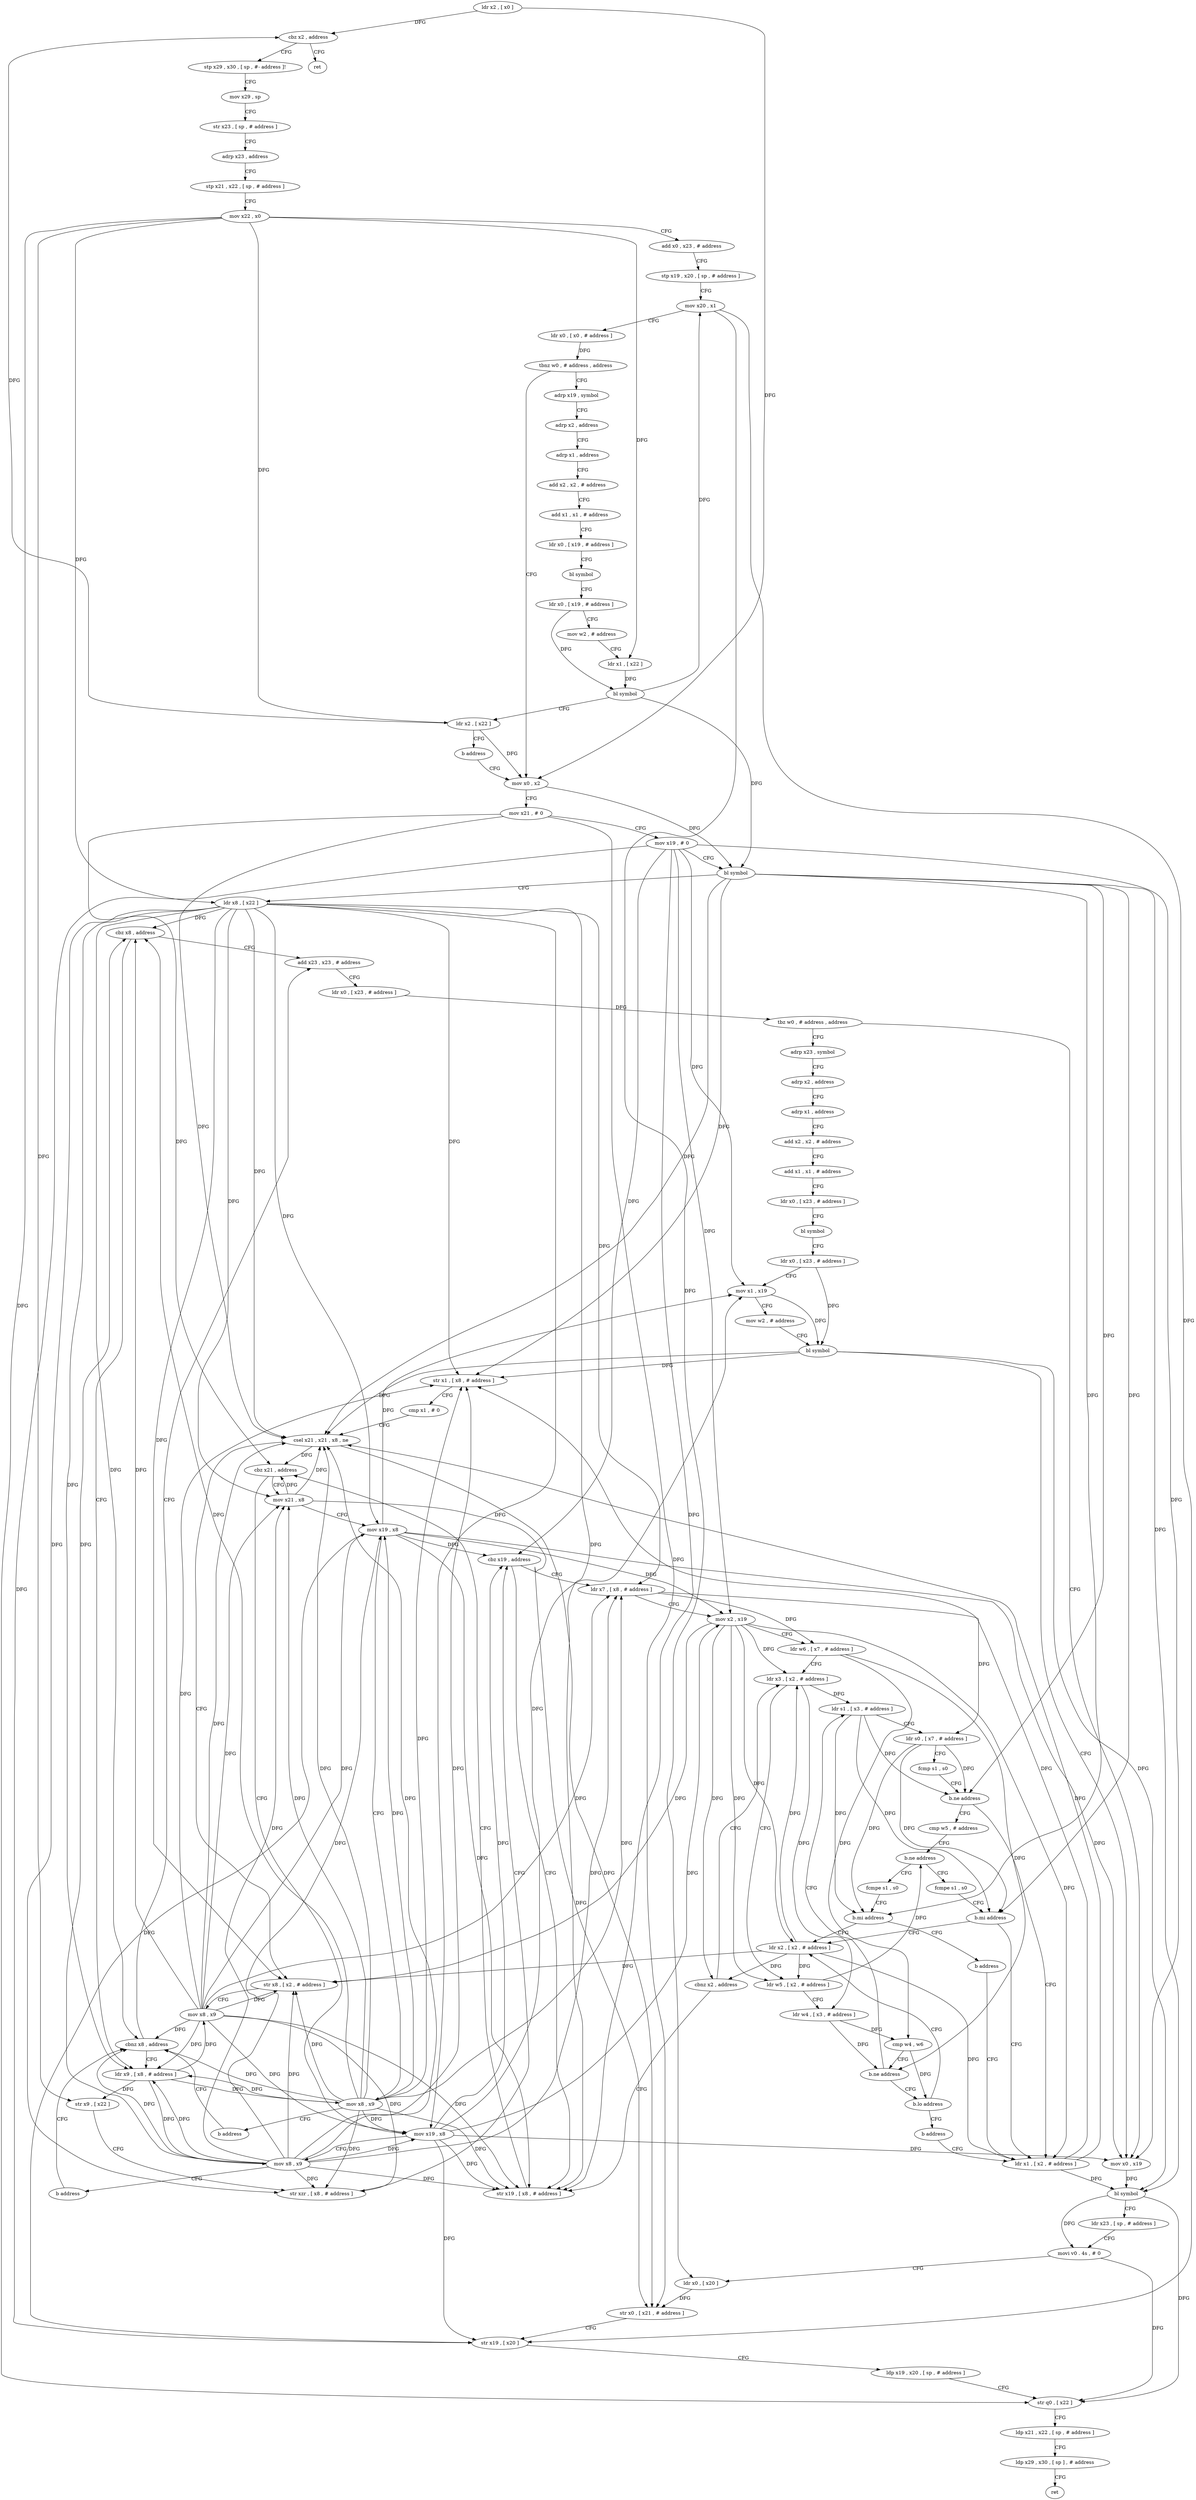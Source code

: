 digraph "func" {
"4233144" [label = "ldr x2 , [ x0 ]" ]
"4233148" [label = "cbz x2 , address" ]
"4233552" [label = "ret" ]
"4233152" [label = "stp x29 , x30 , [ sp , #- address ]!" ]
"4233156" [label = "mov x29 , sp" ]
"4233160" [label = "str x23 , [ sp , # address ]" ]
"4233164" [label = "adrp x23 , address" ]
"4233168" [label = "stp x21 , x22 , [ sp , # address ]" ]
"4233172" [label = "mov x22 , x0" ]
"4233176" [label = "add x0 , x23 , # address" ]
"4233180" [label = "stp x19 , x20 , [ sp , # address ]" ]
"4233184" [label = "mov x20 , x1" ]
"4233188" [label = "ldr x0 , [ x0 , # address ]" ]
"4233192" [label = "tbnz w0 , # address , address" ]
"4233484" [label = "adrp x19 , symbol" ]
"4233196" [label = "mov x0 , x2" ]
"4233488" [label = "adrp x2 , address" ]
"4233492" [label = "adrp x1 , address" ]
"4233496" [label = "add x2 , x2 , # address" ]
"4233500" [label = "add x1 , x1 , # address" ]
"4233504" [label = "ldr x0 , [ x19 , # address ]" ]
"4233508" [label = "bl symbol" ]
"4233512" [label = "ldr x0 , [ x19 , # address ]" ]
"4233516" [label = "mov w2 , # address" ]
"4233520" [label = "ldr x1 , [ x22 ]" ]
"4233524" [label = "bl symbol" ]
"4233528" [label = "ldr x2 , [ x22 ]" ]
"4233532" [label = "b address" ]
"4233200" [label = "mov x21 , # 0" ]
"4233204" [label = "mov x19 , # 0" ]
"4233208" [label = "bl symbol" ]
"4233212" [label = "ldr x8 , [ x22 ]" ]
"4233216" [label = "cbz x8 , address" ]
"4233312" [label = "add x23 , x23 , # address" ]
"4233220" [label = "ldr x9 , [ x8 , # address ]" ]
"4233316" [label = "ldr x0 , [ x23 , # address ]" ]
"4233320" [label = "tbz w0 , # address , address" ]
"4233368" [label = "mov x0 , x19" ]
"4233324" [label = "adrp x23 , symbol" ]
"4233224" [label = "str x9 , [ x22 ]" ]
"4233228" [label = "str xzr , [ x8 , # address ]" ]
"4233232" [label = "cbz x19 , address" ]
"4233440" [label = "str x19 , [ x8 , # address ]" ]
"4233236" [label = "ldr x7 , [ x8 , # address ]" ]
"4233372" [label = "bl symbol" ]
"4233376" [label = "ldr x23 , [ sp , # address ]" ]
"4233380" [label = "movi v0 . 4s , # 0" ]
"4233384" [label = "ldr x0 , [ x20 ]" ]
"4233388" [label = "str x0 , [ x21 , # address ]" ]
"4233392" [label = "str x19 , [ x20 ]" ]
"4233396" [label = "ldp x19 , x20 , [ sp , # address ]" ]
"4233400" [label = "str q0 , [ x22 ]" ]
"4233404" [label = "ldp x21 , x22 , [ sp , # address ]" ]
"4233408" [label = "ldp x29 , x30 , [ sp ] , # address" ]
"4233412" [label = "ret" ]
"4233328" [label = "adrp x2 , address" ]
"4233332" [label = "adrp x1 , address" ]
"4233336" [label = "add x2 , x2 , # address" ]
"4233340" [label = "add x1 , x1 , # address" ]
"4233344" [label = "ldr x0 , [ x23 , # address ]" ]
"4233348" [label = "bl symbol" ]
"4233352" [label = "ldr x0 , [ x23 , # address ]" ]
"4233356" [label = "mov x1 , x19" ]
"4233360" [label = "mov w2 , # address" ]
"4233364" [label = "bl symbol" ]
"4233444" [label = "cbz x21 , address" ]
"4233536" [label = "mov x21 , x8" ]
"4233448" [label = "mov x19 , x8" ]
"4233240" [label = "mov x2 , x19" ]
"4233244" [label = "ldr w6 , [ x7 , # address ]" ]
"4233248" [label = "ldr x3 , [ x2 , # address ]" ]
"4233540" [label = "mov x19 , x8" ]
"4233544" [label = "mov x8 , x9" ]
"4233548" [label = "b address" ]
"4233308" [label = "cbnz x8 , address" ]
"4233452" [label = "mov x8 , x9" ]
"4233456" [label = "b address" ]
"4233464" [label = "b.lo address" ]
"4233432" [label = "ldr x2 , [ x2 , # address ]" ]
"4233468" [label = "b address" ]
"4233268" [label = "ldr s1 , [ x3 , # address ]" ]
"4233272" [label = "ldr s0 , [ x7 , # address ]" ]
"4233276" [label = "fcmp s1 , s0" ]
"4233280" [label = "b.ne address" ]
"4233416" [label = "cmp w5 , # address" ]
"4233284" [label = "ldr x1 , [ x2 , # address ]" ]
"4233436" [label = "cbnz x2 , address" ]
"4233420" [label = "b.ne address" ]
"4233472" [label = "fcmpe s1 , s0" ]
"4233424" [label = "fcmpe s1 , s0" ]
"4233288" [label = "str x1 , [ x8 , # address ]" ]
"4233292" [label = "cmp x1 , # 0" ]
"4233296" [label = "csel x21 , x21 , x8 , ne" ]
"4233300" [label = "str x8 , [ x2 , # address ]" ]
"4233304" [label = "mov x8 , x9" ]
"4233252" [label = "ldr w5 , [ x2 , # address ]" ]
"4233256" [label = "ldr w4 , [ x3 , # address ]" ]
"4233260" [label = "cmp w4 , w6" ]
"4233264" [label = "b.ne address" ]
"4233476" [label = "b.mi address" ]
"4233480" [label = "b address" ]
"4233428" [label = "b.mi address" ]
"4233144" -> "4233148" [ label = "DFG" ]
"4233144" -> "4233196" [ label = "DFG" ]
"4233148" -> "4233552" [ label = "CFG" ]
"4233148" -> "4233152" [ label = "CFG" ]
"4233152" -> "4233156" [ label = "CFG" ]
"4233156" -> "4233160" [ label = "CFG" ]
"4233160" -> "4233164" [ label = "CFG" ]
"4233164" -> "4233168" [ label = "CFG" ]
"4233168" -> "4233172" [ label = "CFG" ]
"4233172" -> "4233176" [ label = "CFG" ]
"4233172" -> "4233520" [ label = "DFG" ]
"4233172" -> "4233528" [ label = "DFG" ]
"4233172" -> "4233212" [ label = "DFG" ]
"4233172" -> "4233224" [ label = "DFG" ]
"4233172" -> "4233400" [ label = "DFG" ]
"4233176" -> "4233180" [ label = "CFG" ]
"4233180" -> "4233184" [ label = "CFG" ]
"4233184" -> "4233188" [ label = "CFG" ]
"4233184" -> "4233384" [ label = "DFG" ]
"4233184" -> "4233392" [ label = "DFG" ]
"4233188" -> "4233192" [ label = "DFG" ]
"4233192" -> "4233484" [ label = "CFG" ]
"4233192" -> "4233196" [ label = "CFG" ]
"4233484" -> "4233488" [ label = "CFG" ]
"4233196" -> "4233200" [ label = "CFG" ]
"4233196" -> "4233208" [ label = "DFG" ]
"4233488" -> "4233492" [ label = "CFG" ]
"4233492" -> "4233496" [ label = "CFG" ]
"4233496" -> "4233500" [ label = "CFG" ]
"4233500" -> "4233504" [ label = "CFG" ]
"4233504" -> "4233508" [ label = "CFG" ]
"4233508" -> "4233512" [ label = "CFG" ]
"4233512" -> "4233516" [ label = "CFG" ]
"4233512" -> "4233524" [ label = "DFG" ]
"4233516" -> "4233520" [ label = "CFG" ]
"4233520" -> "4233524" [ label = "DFG" ]
"4233524" -> "4233528" [ label = "CFG" ]
"4233524" -> "4233184" [ label = "DFG" ]
"4233524" -> "4233208" [ label = "DFG" ]
"4233528" -> "4233532" [ label = "CFG" ]
"4233528" -> "4233148" [ label = "DFG" ]
"4233528" -> "4233196" [ label = "DFG" ]
"4233532" -> "4233196" [ label = "CFG" ]
"4233200" -> "4233204" [ label = "CFG" ]
"4233200" -> "4233388" [ label = "DFG" ]
"4233200" -> "4233444" [ label = "DFG" ]
"4233200" -> "4233296" [ label = "DFG" ]
"4233204" -> "4233208" [ label = "CFG" ]
"4233204" -> "4233232" [ label = "DFG" ]
"4233204" -> "4233368" [ label = "DFG" ]
"4233204" -> "4233392" [ label = "DFG" ]
"4233204" -> "4233356" [ label = "DFG" ]
"4233204" -> "4233440" [ label = "DFG" ]
"4233204" -> "4233240" [ label = "DFG" ]
"4233208" -> "4233212" [ label = "CFG" ]
"4233208" -> "4233372" [ label = "DFG" ]
"4233208" -> "4233288" [ label = "DFG" ]
"4233208" -> "4233296" [ label = "DFG" ]
"4233208" -> "4233280" [ label = "DFG" ]
"4233208" -> "4233476" [ label = "DFG" ]
"4233208" -> "4233428" [ label = "DFG" ]
"4233212" -> "4233216" [ label = "DFG" ]
"4233212" -> "4233220" [ label = "DFG" ]
"4233212" -> "4233228" [ label = "DFG" ]
"4233212" -> "4233440" [ label = "DFG" ]
"4233212" -> "4233236" [ label = "DFG" ]
"4233212" -> "4233536" [ label = "DFG" ]
"4233212" -> "4233540" [ label = "DFG" ]
"4233212" -> "4233448" [ label = "DFG" ]
"4233212" -> "4233308" [ label = "DFG" ]
"4233212" -> "4233288" [ label = "DFG" ]
"4233212" -> "4233296" [ label = "DFG" ]
"4233212" -> "4233300" [ label = "DFG" ]
"4233216" -> "4233312" [ label = "CFG" ]
"4233216" -> "4233220" [ label = "CFG" ]
"4233312" -> "4233316" [ label = "CFG" ]
"4233220" -> "4233224" [ label = "DFG" ]
"4233220" -> "4233544" [ label = "DFG" ]
"4233220" -> "4233452" [ label = "DFG" ]
"4233220" -> "4233304" [ label = "DFG" ]
"4233316" -> "4233320" [ label = "DFG" ]
"4233320" -> "4233368" [ label = "CFG" ]
"4233320" -> "4233324" [ label = "CFG" ]
"4233368" -> "4233372" [ label = "DFG" ]
"4233324" -> "4233328" [ label = "CFG" ]
"4233224" -> "4233228" [ label = "CFG" ]
"4233228" -> "4233232" [ label = "CFG" ]
"4233232" -> "4233440" [ label = "CFG" ]
"4233232" -> "4233236" [ label = "CFG" ]
"4233440" -> "4233444" [ label = "CFG" ]
"4233236" -> "4233240" [ label = "CFG" ]
"4233236" -> "4233244" [ label = "DFG" ]
"4233236" -> "4233272" [ label = "DFG" ]
"4233372" -> "4233376" [ label = "CFG" ]
"4233372" -> "4233380" [ label = "DFG" ]
"4233372" -> "4233400" [ label = "DFG" ]
"4233376" -> "4233380" [ label = "CFG" ]
"4233380" -> "4233384" [ label = "CFG" ]
"4233380" -> "4233400" [ label = "DFG" ]
"4233384" -> "4233388" [ label = "DFG" ]
"4233388" -> "4233392" [ label = "CFG" ]
"4233392" -> "4233396" [ label = "CFG" ]
"4233396" -> "4233400" [ label = "CFG" ]
"4233400" -> "4233404" [ label = "CFG" ]
"4233404" -> "4233408" [ label = "CFG" ]
"4233408" -> "4233412" [ label = "CFG" ]
"4233328" -> "4233332" [ label = "CFG" ]
"4233332" -> "4233336" [ label = "CFG" ]
"4233336" -> "4233340" [ label = "CFG" ]
"4233340" -> "4233344" [ label = "CFG" ]
"4233344" -> "4233348" [ label = "CFG" ]
"4233348" -> "4233352" [ label = "CFG" ]
"4233352" -> "4233356" [ label = "CFG" ]
"4233352" -> "4233364" [ label = "DFG" ]
"4233356" -> "4233360" [ label = "CFG" ]
"4233356" -> "4233364" [ label = "DFG" ]
"4233360" -> "4233364" [ label = "CFG" ]
"4233364" -> "4233368" [ label = "CFG" ]
"4233364" -> "4233372" [ label = "DFG" ]
"4233364" -> "4233288" [ label = "DFG" ]
"4233364" -> "4233296" [ label = "DFG" ]
"4233444" -> "4233536" [ label = "CFG" ]
"4233444" -> "4233448" [ label = "CFG" ]
"4233536" -> "4233540" [ label = "CFG" ]
"4233536" -> "4233444" [ label = "DFG" ]
"4233536" -> "4233388" [ label = "DFG" ]
"4233536" -> "4233296" [ label = "DFG" ]
"4233448" -> "4233452" [ label = "CFG" ]
"4233448" -> "4233232" [ label = "DFG" ]
"4233448" -> "4233368" [ label = "DFG" ]
"4233448" -> "4233392" [ label = "DFG" ]
"4233448" -> "4233356" [ label = "DFG" ]
"4233448" -> "4233440" [ label = "DFG" ]
"4233448" -> "4233240" [ label = "DFG" ]
"4233240" -> "4233244" [ label = "CFG" ]
"4233240" -> "4233248" [ label = "DFG" ]
"4233240" -> "4233252" [ label = "DFG" ]
"4233240" -> "4233432" [ label = "DFG" ]
"4233240" -> "4233436" [ label = "DFG" ]
"4233240" -> "4233284" [ label = "DFG" ]
"4233240" -> "4233300" [ label = "DFG" ]
"4233244" -> "4233248" [ label = "CFG" ]
"4233244" -> "4233260" [ label = "DFG" ]
"4233244" -> "4233264" [ label = "DFG" ]
"4233248" -> "4233252" [ label = "CFG" ]
"4233248" -> "4233256" [ label = "DFG" ]
"4233248" -> "4233268" [ label = "DFG" ]
"4233540" -> "4233544" [ label = "CFG" ]
"4233540" -> "4233232" [ label = "DFG" ]
"4233540" -> "4233368" [ label = "DFG" ]
"4233540" -> "4233392" [ label = "DFG" ]
"4233540" -> "4233356" [ label = "DFG" ]
"4233540" -> "4233440" [ label = "DFG" ]
"4233540" -> "4233240" [ label = "DFG" ]
"4233544" -> "4233548" [ label = "CFG" ]
"4233544" -> "4233216" [ label = "DFG" ]
"4233544" -> "4233220" [ label = "DFG" ]
"4233544" -> "4233228" [ label = "DFG" ]
"4233544" -> "4233236" [ label = "DFG" ]
"4233544" -> "4233536" [ label = "DFG" ]
"4233544" -> "4233540" [ label = "DFG" ]
"4233544" -> "4233440" [ label = "DFG" ]
"4233544" -> "4233448" [ label = "DFG" ]
"4233544" -> "4233308" [ label = "DFG" ]
"4233544" -> "4233288" [ label = "DFG" ]
"4233544" -> "4233296" [ label = "DFG" ]
"4233544" -> "4233300" [ label = "DFG" ]
"4233548" -> "4233308" [ label = "CFG" ]
"4233308" -> "4233220" [ label = "CFG" ]
"4233308" -> "4233312" [ label = "CFG" ]
"4233452" -> "4233456" [ label = "CFG" ]
"4233452" -> "4233216" [ label = "DFG" ]
"4233452" -> "4233220" [ label = "DFG" ]
"4233452" -> "4233228" [ label = "DFG" ]
"4233452" -> "4233236" [ label = "DFG" ]
"4233452" -> "4233536" [ label = "DFG" ]
"4233452" -> "4233540" [ label = "DFG" ]
"4233452" -> "4233448" [ label = "DFG" ]
"4233452" -> "4233440" [ label = "DFG" ]
"4233452" -> "4233308" [ label = "DFG" ]
"4233452" -> "4233288" [ label = "DFG" ]
"4233452" -> "4233296" [ label = "DFG" ]
"4233452" -> "4233300" [ label = "DFG" ]
"4233456" -> "4233308" [ label = "CFG" ]
"4233464" -> "4233432" [ label = "CFG" ]
"4233464" -> "4233468" [ label = "CFG" ]
"4233432" -> "4233436" [ label = "DFG" ]
"4233432" -> "4233248" [ label = "DFG" ]
"4233432" -> "4233252" [ label = "DFG" ]
"4233432" -> "4233284" [ label = "DFG" ]
"4233432" -> "4233300" [ label = "DFG" ]
"4233468" -> "4233284" [ label = "CFG" ]
"4233268" -> "4233272" [ label = "CFG" ]
"4233268" -> "4233280" [ label = "DFG" ]
"4233268" -> "4233476" [ label = "DFG" ]
"4233268" -> "4233428" [ label = "DFG" ]
"4233272" -> "4233276" [ label = "CFG" ]
"4233272" -> "4233280" [ label = "DFG" ]
"4233272" -> "4233476" [ label = "DFG" ]
"4233272" -> "4233428" [ label = "DFG" ]
"4233276" -> "4233280" [ label = "CFG" ]
"4233280" -> "4233416" [ label = "CFG" ]
"4233280" -> "4233284" [ label = "CFG" ]
"4233416" -> "4233420" [ label = "CFG" ]
"4233284" -> "4233288" [ label = "DFG" ]
"4233284" -> "4233372" [ label = "DFG" ]
"4233284" -> "4233296" [ label = "DFG" ]
"4233436" -> "4233248" [ label = "CFG" ]
"4233436" -> "4233440" [ label = "CFG" ]
"4233420" -> "4233472" [ label = "CFG" ]
"4233420" -> "4233424" [ label = "CFG" ]
"4233472" -> "4233476" [ label = "CFG" ]
"4233424" -> "4233428" [ label = "CFG" ]
"4233288" -> "4233292" [ label = "CFG" ]
"4233292" -> "4233296" [ label = "CFG" ]
"4233296" -> "4233300" [ label = "CFG" ]
"4233296" -> "4233444" [ label = "DFG" ]
"4233296" -> "4233388" [ label = "DFG" ]
"4233300" -> "4233304" [ label = "CFG" ]
"4233304" -> "4233308" [ label = "DFG" ]
"4233304" -> "4233216" [ label = "DFG" ]
"4233304" -> "4233220" [ label = "DFG" ]
"4233304" -> "4233228" [ label = "DFG" ]
"4233304" -> "4233236" [ label = "DFG" ]
"4233304" -> "4233536" [ label = "DFG" ]
"4233304" -> "4233540" [ label = "DFG" ]
"4233304" -> "4233448" [ label = "DFG" ]
"4233304" -> "4233296" [ label = "DFG" ]
"4233304" -> "4233300" [ label = "DFG" ]
"4233304" -> "4233440" [ label = "DFG" ]
"4233304" -> "4233288" [ label = "DFG" ]
"4233252" -> "4233256" [ label = "CFG" ]
"4233252" -> "4233420" [ label = "DFG" ]
"4233256" -> "4233260" [ label = "DFG" ]
"4233256" -> "4233264" [ label = "DFG" ]
"4233260" -> "4233264" [ label = "CFG" ]
"4233260" -> "4233464" [ label = "DFG" ]
"4233264" -> "4233464" [ label = "CFG" ]
"4233264" -> "4233268" [ label = "CFG" ]
"4233476" -> "4233432" [ label = "CFG" ]
"4233476" -> "4233480" [ label = "CFG" ]
"4233480" -> "4233284" [ label = "CFG" ]
"4233428" -> "4233284" [ label = "CFG" ]
"4233428" -> "4233432" [ label = "CFG" ]
}
